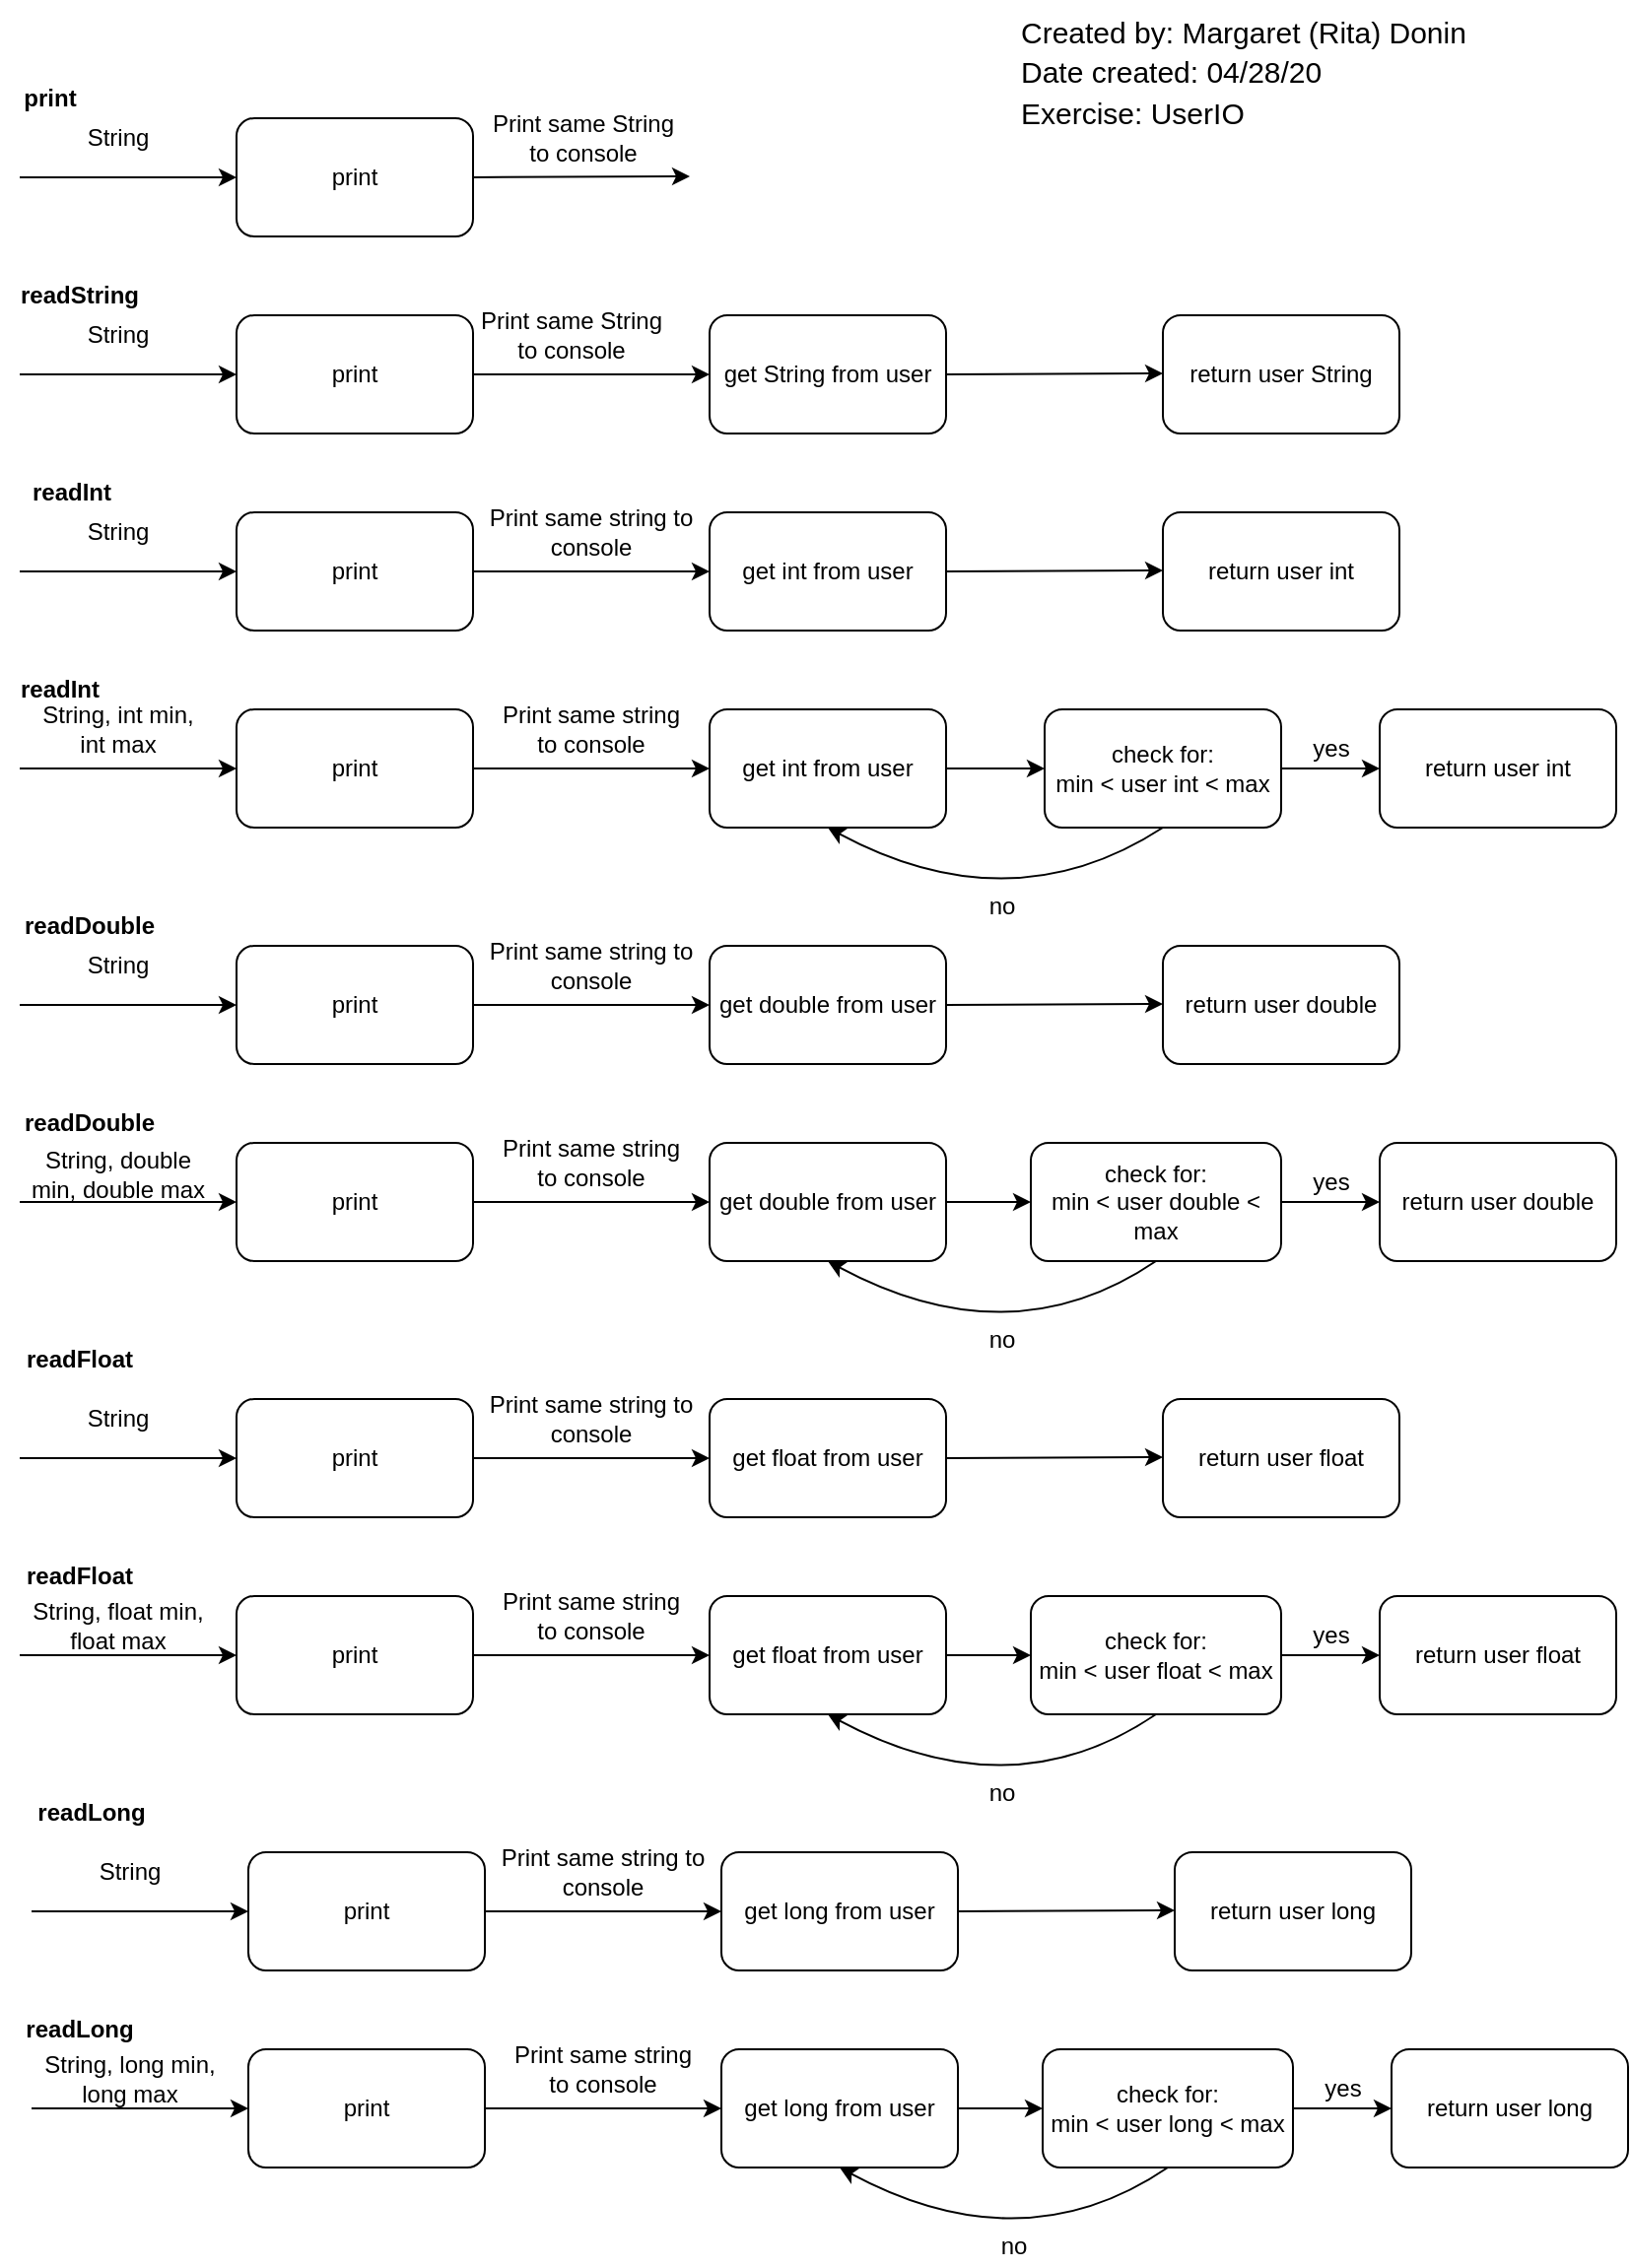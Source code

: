 <mxfile version="13.0.3" type="device"><diagram id="C5RBs43oDa-KdzZeNtuy" name="Page-1"><mxGraphModel dx="995" dy="578" grid="1" gridSize="10" guides="1" tooltips="1" connect="1" arrows="1" fold="1" page="1" pageScale="1" pageWidth="827" pageHeight="1169" math="0" shadow="0"><root><mxCell id="WIyWlLk6GJQsqaUBKTNV-0"/><mxCell id="WIyWlLk6GJQsqaUBKTNV-1" parent="WIyWlLk6GJQsqaUBKTNV-0"/><mxCell id="ZxTyebCDr-YKOzRQPGoe-95" value="print" style="rounded=1;whiteSpace=wrap;html=1;" vertex="1" parent="WIyWlLk6GJQsqaUBKTNV-1"><mxGeometry x="121" y="70" width="120" height="60" as="geometry"/></mxCell><mxCell id="ZxTyebCDr-YKOzRQPGoe-96" value="" style="endArrow=classic;html=1;entryX=0;entryY=0.5;entryDx=0;entryDy=0;" edge="1" parent="WIyWlLk6GJQsqaUBKTNV-1" target="ZxTyebCDr-YKOzRQPGoe-95"><mxGeometry width="50" height="50" relative="1" as="geometry"><mxPoint x="11" y="100" as="sourcePoint"/><mxPoint x="191" y="280" as="targetPoint"/></mxGeometry></mxCell><mxCell id="ZxTyebCDr-YKOzRQPGoe-97" value="" style="endArrow=classic;html=1;entryX=0;entryY=0.5;entryDx=0;entryDy=0;exitX=1;exitY=0.5;exitDx=0;exitDy=0;" edge="1" parent="WIyWlLk6GJQsqaUBKTNV-1" source="ZxTyebCDr-YKOzRQPGoe-95"><mxGeometry width="50" height="50" relative="1" as="geometry"><mxPoint x="241" y="99.5" as="sourcePoint"/><mxPoint x="351" y="99.5" as="targetPoint"/></mxGeometry></mxCell><mxCell id="ZxTyebCDr-YKOzRQPGoe-98" value="String" style="text;html=1;strokeColor=none;fillColor=none;align=center;verticalAlign=middle;whiteSpace=wrap;rounded=0;" vertex="1" parent="WIyWlLk6GJQsqaUBKTNV-1"><mxGeometry x="41" y="70" width="40" height="20" as="geometry"/></mxCell><mxCell id="ZxTyebCDr-YKOzRQPGoe-100" value="get String from user" style="rounded=1;whiteSpace=wrap;html=1;" vertex="1" parent="WIyWlLk6GJQsqaUBKTNV-1"><mxGeometry x="361" y="170" width="120" height="60" as="geometry"/></mxCell><mxCell id="ZxTyebCDr-YKOzRQPGoe-101" value="" style="endArrow=classic;html=1;" edge="1" parent="WIyWlLk6GJQsqaUBKTNV-1"><mxGeometry width="50" height="50" relative="1" as="geometry"><mxPoint x="11" y="200" as="sourcePoint"/><mxPoint x="121" y="200" as="targetPoint"/></mxGeometry></mxCell><mxCell id="ZxTyebCDr-YKOzRQPGoe-102" value="" style="endArrow=classic;html=1;entryX=0;entryY=0.5;entryDx=0;entryDy=0;exitX=1;exitY=0.5;exitDx=0;exitDy=0;" edge="1" parent="WIyWlLk6GJQsqaUBKTNV-1" source="ZxTyebCDr-YKOzRQPGoe-100"><mxGeometry width="50" height="50" relative="1" as="geometry"><mxPoint x="481" y="199.5" as="sourcePoint"/><mxPoint x="591" y="199.5" as="targetPoint"/></mxGeometry></mxCell><mxCell id="ZxTyebCDr-YKOzRQPGoe-103" value="String" style="text;html=1;strokeColor=none;fillColor=none;align=center;verticalAlign=middle;whiteSpace=wrap;rounded=0;" vertex="1" parent="WIyWlLk6GJQsqaUBKTNV-1"><mxGeometry x="41" y="170" width="40" height="20" as="geometry"/></mxCell><mxCell id="ZxTyebCDr-YKOzRQPGoe-104" value="&lt;font style=&quot;font-size: 15px&quot;&gt;&lt;font face=&quot;Helvetica&quot;&gt;Created by: Margaret (Rita) Donin&lt;br&gt;Date created: 04/28/20&lt;br&gt;Exercise: UserIO&lt;/font&gt;&lt;br&gt;&lt;/font&gt;" style="text;html=1;strokeColor=none;fillColor=none;align=left;verticalAlign=top;whiteSpace=wrap;rounded=0;dashed=1;fontFamily=Times New Roman;fontSize=17;labelBackgroundColor=none;" vertex="1" parent="WIyWlLk6GJQsqaUBKTNV-1"><mxGeometry x="517" y="10" width="280" height="80" as="geometry"/></mxCell><mxCell id="ZxTyebCDr-YKOzRQPGoe-106" value="print" style="text;html=1;align=center;verticalAlign=middle;resizable=0;points=[];autosize=1;fontStyle=1" vertex="1" parent="WIyWlLk6GJQsqaUBKTNV-1"><mxGeometry x="6" y="50" width="40" height="20" as="geometry"/></mxCell><mxCell id="ZxTyebCDr-YKOzRQPGoe-107" value="print" style="rounded=1;whiteSpace=wrap;html=1;" vertex="1" parent="WIyWlLk6GJQsqaUBKTNV-1"><mxGeometry x="121" y="170" width="120" height="60" as="geometry"/></mxCell><mxCell id="ZxTyebCDr-YKOzRQPGoe-108" value="" style="endArrow=classic;html=1;entryX=0;entryY=0.5;entryDx=0;entryDy=0;exitX=1;exitY=0.5;exitDx=0;exitDy=0;" edge="1" parent="WIyWlLk6GJQsqaUBKTNV-1" source="ZxTyebCDr-YKOzRQPGoe-107" target="ZxTyebCDr-YKOzRQPGoe-100"><mxGeometry width="50" height="50" relative="1" as="geometry"><mxPoint x="235" y="199.5" as="sourcePoint"/><mxPoint x="345" y="199.5" as="targetPoint"/></mxGeometry></mxCell><mxCell id="ZxTyebCDr-YKOzRQPGoe-109" value="Print same String to console" style="text;html=1;strokeColor=none;fillColor=none;align=center;verticalAlign=middle;whiteSpace=wrap;rounded=0;" vertex="1" parent="WIyWlLk6GJQsqaUBKTNV-1"><mxGeometry x="241" y="170" width="100" height="20" as="geometry"/></mxCell><mxCell id="ZxTyebCDr-YKOzRQPGoe-110" value="readString" style="text;html=1;align=center;verticalAlign=middle;resizable=0;points=[];autosize=1;fontStyle=1" vertex="1" parent="WIyWlLk6GJQsqaUBKTNV-1"><mxGeometry x="1" y="150" width="80" height="20" as="geometry"/></mxCell><mxCell id="ZxTyebCDr-YKOzRQPGoe-111" value="print" style="rounded=1;whiteSpace=wrap;html=1;" vertex="1" parent="WIyWlLk6GJQsqaUBKTNV-1"><mxGeometry x="121" y="270" width="120" height="60" as="geometry"/></mxCell><mxCell id="ZxTyebCDr-YKOzRQPGoe-112" value="" style="endArrow=classic;html=1;" edge="1" parent="WIyWlLk6GJQsqaUBKTNV-1"><mxGeometry width="50" height="50" relative="1" as="geometry"><mxPoint x="11" y="300" as="sourcePoint"/><mxPoint x="121" y="300" as="targetPoint"/></mxGeometry></mxCell><mxCell id="ZxTyebCDr-YKOzRQPGoe-113" value="" style="endArrow=classic;html=1;exitX=1;exitY=0.5;exitDx=0;exitDy=0;entryX=0;entryY=0.5;entryDx=0;entryDy=0;" edge="1" parent="WIyWlLk6GJQsqaUBKTNV-1" source="ZxTyebCDr-YKOzRQPGoe-111" target="ZxTyebCDr-YKOzRQPGoe-125"><mxGeometry width="50" height="50" relative="1" as="geometry"><mxPoint x="241" y="299.5" as="sourcePoint"/><mxPoint x="351" y="300" as="targetPoint"/></mxGeometry></mxCell><mxCell id="ZxTyebCDr-YKOzRQPGoe-114" value="String" style="text;html=1;strokeColor=none;fillColor=none;align=center;verticalAlign=middle;whiteSpace=wrap;rounded=0;" vertex="1" parent="WIyWlLk6GJQsqaUBKTNV-1"><mxGeometry x="41" y="270" width="40" height="20" as="geometry"/></mxCell><mxCell id="ZxTyebCDr-YKOzRQPGoe-115" value="Print same string to console" style="text;html=1;strokeColor=none;fillColor=none;align=center;verticalAlign=middle;whiteSpace=wrap;rounded=0;" vertex="1" parent="WIyWlLk6GJQsqaUBKTNV-1"><mxGeometry x="241" y="270" width="120" height="20" as="geometry"/></mxCell><mxCell id="ZxTyebCDr-YKOzRQPGoe-116" value="get int from user" style="rounded=1;whiteSpace=wrap;html=1;" vertex="1" parent="WIyWlLk6GJQsqaUBKTNV-1"><mxGeometry x="361" y="370" width="120" height="60" as="geometry"/></mxCell><mxCell id="ZxTyebCDr-YKOzRQPGoe-117" value="" style="endArrow=classic;html=1;" edge="1" parent="WIyWlLk6GJQsqaUBKTNV-1"><mxGeometry width="50" height="50" relative="1" as="geometry"><mxPoint x="11" y="400" as="sourcePoint"/><mxPoint x="121" y="400" as="targetPoint"/></mxGeometry></mxCell><mxCell id="ZxTyebCDr-YKOzRQPGoe-118" value="" style="endArrow=classic;html=1;exitX=1;exitY=0.5;exitDx=0;exitDy=0;" edge="1" parent="WIyWlLk6GJQsqaUBKTNV-1" source="ZxTyebCDr-YKOzRQPGoe-116"><mxGeometry width="50" height="50" relative="1" as="geometry"><mxPoint x="481" y="399.5" as="sourcePoint"/><mxPoint x="531" y="400" as="targetPoint"/></mxGeometry></mxCell><mxCell id="ZxTyebCDr-YKOzRQPGoe-119" value="String, int min, int max" style="text;html=1;strokeColor=none;fillColor=none;align=center;verticalAlign=middle;whiteSpace=wrap;rounded=0;" vertex="1" parent="WIyWlLk6GJQsqaUBKTNV-1"><mxGeometry x="16" y="370" width="90" height="20" as="geometry"/></mxCell><mxCell id="ZxTyebCDr-YKOzRQPGoe-120" value="print" style="rounded=1;whiteSpace=wrap;html=1;" vertex="1" parent="WIyWlLk6GJQsqaUBKTNV-1"><mxGeometry x="121" y="370" width="120" height="60" as="geometry"/></mxCell><mxCell id="ZxTyebCDr-YKOzRQPGoe-121" value="" style="endArrow=classic;html=1;entryX=0;entryY=0.5;entryDx=0;entryDy=0;exitX=1;exitY=0.5;exitDx=0;exitDy=0;" edge="1" parent="WIyWlLk6GJQsqaUBKTNV-1" source="ZxTyebCDr-YKOzRQPGoe-120" target="ZxTyebCDr-YKOzRQPGoe-116"><mxGeometry width="50" height="50" relative="1" as="geometry"><mxPoint x="235" y="399.5" as="sourcePoint"/><mxPoint x="345" y="399.5" as="targetPoint"/></mxGeometry></mxCell><mxCell id="ZxTyebCDr-YKOzRQPGoe-122" value="Print same string to console" style="text;html=1;strokeColor=none;fillColor=none;align=center;verticalAlign=middle;whiteSpace=wrap;rounded=0;" vertex="1" parent="WIyWlLk6GJQsqaUBKTNV-1"><mxGeometry x="251" y="370" width="100" height="20" as="geometry"/></mxCell><mxCell id="ZxTyebCDr-YKOzRQPGoe-123" value="readInt" style="text;html=1;align=center;verticalAlign=middle;resizable=0;points=[];autosize=1;fontStyle=1" vertex="1" parent="WIyWlLk6GJQsqaUBKTNV-1"><mxGeometry x="1" y="350" width="60" height="20" as="geometry"/></mxCell><mxCell id="ZxTyebCDr-YKOzRQPGoe-124" value="readInt" style="text;html=1;align=center;verticalAlign=middle;resizable=0;points=[];autosize=1;fontStyle=1" vertex="1" parent="WIyWlLk6GJQsqaUBKTNV-1"><mxGeometry x="7" y="250" width="60" height="20" as="geometry"/></mxCell><mxCell id="ZxTyebCDr-YKOzRQPGoe-125" value="get int from user" style="rounded=1;whiteSpace=wrap;html=1;" vertex="1" parent="WIyWlLk6GJQsqaUBKTNV-1"><mxGeometry x="361" y="270" width="120" height="60" as="geometry"/></mxCell><mxCell id="ZxTyebCDr-YKOzRQPGoe-126" value="" style="endArrow=classic;html=1;entryX=0;entryY=0.5;entryDx=0;entryDy=0;exitX=1;exitY=0.5;exitDx=0;exitDy=0;" edge="1" parent="WIyWlLk6GJQsqaUBKTNV-1" source="ZxTyebCDr-YKOzRQPGoe-125"><mxGeometry width="50" height="50" relative="1" as="geometry"><mxPoint x="481" y="299.5" as="sourcePoint"/><mxPoint x="591" y="299.5" as="targetPoint"/></mxGeometry></mxCell><mxCell id="ZxTyebCDr-YKOzRQPGoe-127" value="check for:&lt;br&gt;min &amp;lt; user int &amp;lt; max" style="rounded=1;whiteSpace=wrap;html=1;" vertex="1" parent="WIyWlLk6GJQsqaUBKTNV-1"><mxGeometry x="531" y="370" width="120" height="60" as="geometry"/></mxCell><mxCell id="ZxTyebCDr-YKOzRQPGoe-128" value="" style="endArrow=classic;html=1;exitX=1;exitY=0.5;exitDx=0;exitDy=0;" edge="1" parent="WIyWlLk6GJQsqaUBKTNV-1" source="ZxTyebCDr-YKOzRQPGoe-127"><mxGeometry width="50" height="50" relative="1" as="geometry"><mxPoint x="651" y="399.5" as="sourcePoint"/><mxPoint x="701" y="400" as="targetPoint"/></mxGeometry></mxCell><mxCell id="ZxTyebCDr-YKOzRQPGoe-129" value="yes" style="text;html=1;align=center;verticalAlign=middle;resizable=0;points=[];autosize=1;" vertex="1" parent="WIyWlLk6GJQsqaUBKTNV-1"><mxGeometry x="661" y="380" width="30" height="20" as="geometry"/></mxCell><mxCell id="ZxTyebCDr-YKOzRQPGoe-130" value="return user int" style="rounded=1;whiteSpace=wrap;html=1;" vertex="1" parent="WIyWlLk6GJQsqaUBKTNV-1"><mxGeometry x="701" y="370" width="120" height="60" as="geometry"/></mxCell><mxCell id="ZxTyebCDr-YKOzRQPGoe-131" value="return user int" style="rounded=1;whiteSpace=wrap;html=1;" vertex="1" parent="WIyWlLk6GJQsqaUBKTNV-1"><mxGeometry x="591" y="270" width="120" height="60" as="geometry"/></mxCell><mxCell id="ZxTyebCDr-YKOzRQPGoe-132" value="return user String" style="rounded=1;whiteSpace=wrap;html=1;" vertex="1" parent="WIyWlLk6GJQsqaUBKTNV-1"><mxGeometry x="591" y="170" width="120" height="60" as="geometry"/></mxCell><mxCell id="ZxTyebCDr-YKOzRQPGoe-133" value="" style="curved=1;endArrow=classic;html=1;entryX=0.5;entryY=1;entryDx=0;entryDy=0;exitX=0.5;exitY=1;exitDx=0;exitDy=0;" edge="1" parent="WIyWlLk6GJQsqaUBKTNV-1" source="ZxTyebCDr-YKOzRQPGoe-127" target="ZxTyebCDr-YKOzRQPGoe-116"><mxGeometry width="50" height="50" relative="1" as="geometry"><mxPoint x="584" y="440" as="sourcePoint"/><mxPoint x="384" y="590" as="targetPoint"/><Array as="points"><mxPoint x="514" y="480"/></Array></mxGeometry></mxCell><mxCell id="ZxTyebCDr-YKOzRQPGoe-134" value="no" style="text;html=1;align=center;verticalAlign=middle;resizable=0;points=[];autosize=1;" vertex="1" parent="WIyWlLk6GJQsqaUBKTNV-1"><mxGeometry x="494" y="460" width="30" height="20" as="geometry"/></mxCell><mxCell id="ZxTyebCDr-YKOzRQPGoe-135" value="print" style="rounded=1;whiteSpace=wrap;html=1;" vertex="1" parent="WIyWlLk6GJQsqaUBKTNV-1"><mxGeometry x="121" y="490" width="120" height="60" as="geometry"/></mxCell><mxCell id="ZxTyebCDr-YKOzRQPGoe-136" value="" style="endArrow=classic;html=1;" edge="1" parent="WIyWlLk6GJQsqaUBKTNV-1"><mxGeometry width="50" height="50" relative="1" as="geometry"><mxPoint x="11" y="520" as="sourcePoint"/><mxPoint x="121" y="520" as="targetPoint"/></mxGeometry></mxCell><mxCell id="ZxTyebCDr-YKOzRQPGoe-137" value="" style="endArrow=classic;html=1;exitX=1;exitY=0.5;exitDx=0;exitDy=0;entryX=0;entryY=0.5;entryDx=0;entryDy=0;" edge="1" parent="WIyWlLk6GJQsqaUBKTNV-1" source="ZxTyebCDr-YKOzRQPGoe-135" target="ZxTyebCDr-YKOzRQPGoe-149"><mxGeometry width="50" height="50" relative="1" as="geometry"><mxPoint x="241" y="519.5" as="sourcePoint"/><mxPoint x="351" y="520" as="targetPoint"/></mxGeometry></mxCell><mxCell id="ZxTyebCDr-YKOzRQPGoe-138" value="String" style="text;html=1;strokeColor=none;fillColor=none;align=center;verticalAlign=middle;whiteSpace=wrap;rounded=0;" vertex="1" parent="WIyWlLk6GJQsqaUBKTNV-1"><mxGeometry x="41" y="490" width="40" height="20" as="geometry"/></mxCell><mxCell id="ZxTyebCDr-YKOzRQPGoe-139" value="Print same string to console" style="text;html=1;strokeColor=none;fillColor=none;align=center;verticalAlign=middle;whiteSpace=wrap;rounded=0;" vertex="1" parent="WIyWlLk6GJQsqaUBKTNV-1"><mxGeometry x="241" y="490" width="120" height="20" as="geometry"/></mxCell><mxCell id="ZxTyebCDr-YKOzRQPGoe-140" value="get double from user" style="rounded=1;whiteSpace=wrap;html=1;" vertex="1" parent="WIyWlLk6GJQsqaUBKTNV-1"><mxGeometry x="361" y="590" width="120" height="60" as="geometry"/></mxCell><mxCell id="ZxTyebCDr-YKOzRQPGoe-141" value="" style="endArrow=classic;html=1;" edge="1" parent="WIyWlLk6GJQsqaUBKTNV-1"><mxGeometry width="50" height="50" relative="1" as="geometry"><mxPoint x="11" y="620" as="sourcePoint"/><mxPoint x="121" y="620" as="targetPoint"/></mxGeometry></mxCell><mxCell id="ZxTyebCDr-YKOzRQPGoe-142" value="" style="endArrow=classic;html=1;exitX=1;exitY=0.5;exitDx=0;exitDy=0;entryX=0;entryY=0.5;entryDx=0;entryDy=0;" edge="1" parent="WIyWlLk6GJQsqaUBKTNV-1" source="ZxTyebCDr-YKOzRQPGoe-140" target="ZxTyebCDr-YKOzRQPGoe-151"><mxGeometry width="50" height="50" relative="1" as="geometry"><mxPoint x="481" y="619.5" as="sourcePoint"/><mxPoint x="531" y="620" as="targetPoint"/></mxGeometry></mxCell><mxCell id="ZxTyebCDr-YKOzRQPGoe-143" value="String, double min, double max" style="text;html=1;strokeColor=none;fillColor=none;align=center;verticalAlign=middle;whiteSpace=wrap;rounded=0;" vertex="1" parent="WIyWlLk6GJQsqaUBKTNV-1"><mxGeometry x="12" y="596" width="98" height="20" as="geometry"/></mxCell><mxCell id="ZxTyebCDr-YKOzRQPGoe-144" value="print" style="rounded=1;whiteSpace=wrap;html=1;" vertex="1" parent="WIyWlLk6GJQsqaUBKTNV-1"><mxGeometry x="121" y="590" width="120" height="60" as="geometry"/></mxCell><mxCell id="ZxTyebCDr-YKOzRQPGoe-145" value="" style="endArrow=classic;html=1;entryX=0;entryY=0.5;entryDx=0;entryDy=0;exitX=1;exitY=0.5;exitDx=0;exitDy=0;" edge="1" parent="WIyWlLk6GJQsqaUBKTNV-1" source="ZxTyebCDr-YKOzRQPGoe-144" target="ZxTyebCDr-YKOzRQPGoe-140"><mxGeometry width="50" height="50" relative="1" as="geometry"><mxPoint x="235" y="619.5" as="sourcePoint"/><mxPoint x="345" y="619.5" as="targetPoint"/></mxGeometry></mxCell><mxCell id="ZxTyebCDr-YKOzRQPGoe-146" value="Print same string to console" style="text;html=1;strokeColor=none;fillColor=none;align=center;verticalAlign=middle;whiteSpace=wrap;rounded=0;" vertex="1" parent="WIyWlLk6GJQsqaUBKTNV-1"><mxGeometry x="251" y="590" width="100" height="20" as="geometry"/></mxCell><mxCell id="ZxTyebCDr-YKOzRQPGoe-147" value="readDouble" style="text;html=1;align=center;verticalAlign=middle;resizable=0;points=[];autosize=1;fontStyle=1" vertex="1" parent="WIyWlLk6GJQsqaUBKTNV-1"><mxGeometry x="6" y="570" width="80" height="20" as="geometry"/></mxCell><mxCell id="ZxTyebCDr-YKOzRQPGoe-148" value="readDouble" style="text;html=1;align=center;verticalAlign=middle;resizable=0;points=[];autosize=1;fontStyle=1" vertex="1" parent="WIyWlLk6GJQsqaUBKTNV-1"><mxGeometry x="6" y="470" width="80" height="20" as="geometry"/></mxCell><mxCell id="ZxTyebCDr-YKOzRQPGoe-149" value="get double from user" style="rounded=1;whiteSpace=wrap;html=1;" vertex="1" parent="WIyWlLk6GJQsqaUBKTNV-1"><mxGeometry x="361" y="490" width="120" height="60" as="geometry"/></mxCell><mxCell id="ZxTyebCDr-YKOzRQPGoe-150" value="" style="endArrow=classic;html=1;entryX=0;entryY=0.5;entryDx=0;entryDy=0;exitX=1;exitY=0.5;exitDx=0;exitDy=0;" edge="1" parent="WIyWlLk6GJQsqaUBKTNV-1" source="ZxTyebCDr-YKOzRQPGoe-149"><mxGeometry width="50" height="50" relative="1" as="geometry"><mxPoint x="481" y="519.5" as="sourcePoint"/><mxPoint x="591" y="519.5" as="targetPoint"/></mxGeometry></mxCell><mxCell id="ZxTyebCDr-YKOzRQPGoe-151" value="check for:&lt;br&gt;min &amp;lt; user double &amp;lt; max" style="rounded=1;whiteSpace=wrap;html=1;" vertex="1" parent="WIyWlLk6GJQsqaUBKTNV-1"><mxGeometry x="524" y="590" width="127" height="60" as="geometry"/></mxCell><mxCell id="ZxTyebCDr-YKOzRQPGoe-152" value="" style="endArrow=classic;html=1;exitX=1;exitY=0.5;exitDx=0;exitDy=0;" edge="1" parent="WIyWlLk6GJQsqaUBKTNV-1" source="ZxTyebCDr-YKOzRQPGoe-151"><mxGeometry width="50" height="50" relative="1" as="geometry"><mxPoint x="651" y="619.5" as="sourcePoint"/><mxPoint x="701" y="620" as="targetPoint"/></mxGeometry></mxCell><mxCell id="ZxTyebCDr-YKOzRQPGoe-153" value="yes" style="text;html=1;align=center;verticalAlign=middle;resizable=0;points=[];autosize=1;" vertex="1" parent="WIyWlLk6GJQsqaUBKTNV-1"><mxGeometry x="661" y="600" width="30" height="20" as="geometry"/></mxCell><mxCell id="ZxTyebCDr-YKOzRQPGoe-154" value="return user double" style="rounded=1;whiteSpace=wrap;html=1;" vertex="1" parent="WIyWlLk6GJQsqaUBKTNV-1"><mxGeometry x="701" y="590" width="120" height="60" as="geometry"/></mxCell><mxCell id="ZxTyebCDr-YKOzRQPGoe-155" value="return user double" style="rounded=1;whiteSpace=wrap;html=1;" vertex="1" parent="WIyWlLk6GJQsqaUBKTNV-1"><mxGeometry x="591" y="490" width="120" height="60" as="geometry"/></mxCell><mxCell id="ZxTyebCDr-YKOzRQPGoe-156" value="" style="curved=1;endArrow=classic;html=1;entryX=0.5;entryY=1;entryDx=0;entryDy=0;exitX=0.5;exitY=1;exitDx=0;exitDy=0;" edge="1" parent="WIyWlLk6GJQsqaUBKTNV-1" source="ZxTyebCDr-YKOzRQPGoe-151" target="ZxTyebCDr-YKOzRQPGoe-140"><mxGeometry width="50" height="50" relative="1" as="geometry"><mxPoint x="584" y="660" as="sourcePoint"/><mxPoint x="384" y="810" as="targetPoint"/><Array as="points"><mxPoint x="514" y="700"/></Array></mxGeometry></mxCell><mxCell id="ZxTyebCDr-YKOzRQPGoe-157" value="no" style="text;html=1;align=center;verticalAlign=middle;resizable=0;points=[];autosize=1;" vertex="1" parent="WIyWlLk6GJQsqaUBKTNV-1"><mxGeometry x="494" y="680" width="30" height="20" as="geometry"/></mxCell><mxCell id="ZxTyebCDr-YKOzRQPGoe-221" value="print" style="rounded=1;whiteSpace=wrap;html=1;" vertex="1" parent="WIyWlLk6GJQsqaUBKTNV-1"><mxGeometry x="121" y="720" width="120" height="60" as="geometry"/></mxCell><mxCell id="ZxTyebCDr-YKOzRQPGoe-222" value="" style="endArrow=classic;html=1;" edge="1" parent="WIyWlLk6GJQsqaUBKTNV-1"><mxGeometry width="50" height="50" relative="1" as="geometry"><mxPoint x="11" y="750" as="sourcePoint"/><mxPoint x="121" y="750" as="targetPoint"/></mxGeometry></mxCell><mxCell id="ZxTyebCDr-YKOzRQPGoe-223" value="" style="endArrow=classic;html=1;exitX=1;exitY=0.5;exitDx=0;exitDy=0;entryX=0;entryY=0.5;entryDx=0;entryDy=0;" edge="1" parent="WIyWlLk6GJQsqaUBKTNV-1" source="ZxTyebCDr-YKOzRQPGoe-221" target="ZxTyebCDr-YKOzRQPGoe-235"><mxGeometry width="50" height="50" relative="1" as="geometry"><mxPoint x="241" y="749.5" as="sourcePoint"/><mxPoint x="351" y="750" as="targetPoint"/></mxGeometry></mxCell><mxCell id="ZxTyebCDr-YKOzRQPGoe-224" value="String" style="text;html=1;strokeColor=none;fillColor=none;align=center;verticalAlign=middle;whiteSpace=wrap;rounded=0;" vertex="1" parent="WIyWlLk6GJQsqaUBKTNV-1"><mxGeometry x="41" y="720" width="40" height="20" as="geometry"/></mxCell><mxCell id="ZxTyebCDr-YKOzRQPGoe-225" value="Print same string to console" style="text;html=1;strokeColor=none;fillColor=none;align=center;verticalAlign=middle;whiteSpace=wrap;rounded=0;" vertex="1" parent="WIyWlLk6GJQsqaUBKTNV-1"><mxGeometry x="241" y="720" width="120" height="20" as="geometry"/></mxCell><mxCell id="ZxTyebCDr-YKOzRQPGoe-226" value="get float from user" style="rounded=1;whiteSpace=wrap;html=1;" vertex="1" parent="WIyWlLk6GJQsqaUBKTNV-1"><mxGeometry x="361" y="820" width="120" height="60" as="geometry"/></mxCell><mxCell id="ZxTyebCDr-YKOzRQPGoe-227" value="" style="endArrow=classic;html=1;" edge="1" parent="WIyWlLk6GJQsqaUBKTNV-1"><mxGeometry width="50" height="50" relative="1" as="geometry"><mxPoint x="11" y="850" as="sourcePoint"/><mxPoint x="121" y="850" as="targetPoint"/></mxGeometry></mxCell><mxCell id="ZxTyebCDr-YKOzRQPGoe-228" value="" style="endArrow=classic;html=1;exitX=1;exitY=0.5;exitDx=0;exitDy=0;entryX=0;entryY=0.5;entryDx=0;entryDy=0;" edge="1" parent="WIyWlLk6GJQsqaUBKTNV-1" source="ZxTyebCDr-YKOzRQPGoe-226" target="ZxTyebCDr-YKOzRQPGoe-237"><mxGeometry width="50" height="50" relative="1" as="geometry"><mxPoint x="481" y="849.5" as="sourcePoint"/><mxPoint x="531" y="850" as="targetPoint"/></mxGeometry></mxCell><mxCell id="ZxTyebCDr-YKOzRQPGoe-229" value="String, float min, float max" style="text;html=1;strokeColor=none;fillColor=none;align=center;verticalAlign=middle;whiteSpace=wrap;rounded=0;" vertex="1" parent="WIyWlLk6GJQsqaUBKTNV-1"><mxGeometry x="16" y="825" width="90" height="20" as="geometry"/></mxCell><mxCell id="ZxTyebCDr-YKOzRQPGoe-230" value="print" style="rounded=1;whiteSpace=wrap;html=1;" vertex="1" parent="WIyWlLk6GJQsqaUBKTNV-1"><mxGeometry x="121" y="820" width="120" height="60" as="geometry"/></mxCell><mxCell id="ZxTyebCDr-YKOzRQPGoe-231" value="" style="endArrow=classic;html=1;entryX=0;entryY=0.5;entryDx=0;entryDy=0;exitX=1;exitY=0.5;exitDx=0;exitDy=0;" edge="1" parent="WIyWlLk6GJQsqaUBKTNV-1" source="ZxTyebCDr-YKOzRQPGoe-230" target="ZxTyebCDr-YKOzRQPGoe-226"><mxGeometry width="50" height="50" relative="1" as="geometry"><mxPoint x="235" y="849.5" as="sourcePoint"/><mxPoint x="345" y="849.5" as="targetPoint"/></mxGeometry></mxCell><mxCell id="ZxTyebCDr-YKOzRQPGoe-232" value="Print same string to console" style="text;html=1;strokeColor=none;fillColor=none;align=center;verticalAlign=middle;whiteSpace=wrap;rounded=0;" vertex="1" parent="WIyWlLk6GJQsqaUBKTNV-1"><mxGeometry x="251" y="820" width="100" height="20" as="geometry"/></mxCell><mxCell id="ZxTyebCDr-YKOzRQPGoe-233" value="readFloat" style="text;html=1;align=center;verticalAlign=middle;resizable=0;points=[];autosize=1;fontStyle=1" vertex="1" parent="WIyWlLk6GJQsqaUBKTNV-1"><mxGeometry x="6" y="800" width="70" height="20" as="geometry"/></mxCell><mxCell id="ZxTyebCDr-YKOzRQPGoe-234" value="readFloat" style="text;html=1;align=center;verticalAlign=middle;resizable=0;points=[];autosize=1;fontStyle=1" vertex="1" parent="WIyWlLk6GJQsqaUBKTNV-1"><mxGeometry x="6" y="690" width="70" height="20" as="geometry"/></mxCell><mxCell id="ZxTyebCDr-YKOzRQPGoe-235" value="get float from user" style="rounded=1;whiteSpace=wrap;html=1;" vertex="1" parent="WIyWlLk6GJQsqaUBKTNV-1"><mxGeometry x="361" y="720" width="120" height="60" as="geometry"/></mxCell><mxCell id="ZxTyebCDr-YKOzRQPGoe-236" value="" style="endArrow=classic;html=1;entryX=0;entryY=0.5;entryDx=0;entryDy=0;exitX=1;exitY=0.5;exitDx=0;exitDy=0;" edge="1" parent="WIyWlLk6GJQsqaUBKTNV-1" source="ZxTyebCDr-YKOzRQPGoe-235"><mxGeometry width="50" height="50" relative="1" as="geometry"><mxPoint x="481" y="749.5" as="sourcePoint"/><mxPoint x="591" y="749.5" as="targetPoint"/></mxGeometry></mxCell><mxCell id="ZxTyebCDr-YKOzRQPGoe-237" value="check for:&lt;br&gt;min &amp;lt; user float &amp;lt; max" style="rounded=1;whiteSpace=wrap;html=1;" vertex="1" parent="WIyWlLk6GJQsqaUBKTNV-1"><mxGeometry x="524" y="820" width="127" height="60" as="geometry"/></mxCell><mxCell id="ZxTyebCDr-YKOzRQPGoe-238" value="" style="endArrow=classic;html=1;exitX=1;exitY=0.5;exitDx=0;exitDy=0;" edge="1" parent="WIyWlLk6GJQsqaUBKTNV-1" source="ZxTyebCDr-YKOzRQPGoe-237"><mxGeometry width="50" height="50" relative="1" as="geometry"><mxPoint x="651" y="849.5" as="sourcePoint"/><mxPoint x="701" y="850" as="targetPoint"/></mxGeometry></mxCell><mxCell id="ZxTyebCDr-YKOzRQPGoe-239" value="yes" style="text;html=1;align=center;verticalAlign=middle;resizable=0;points=[];autosize=1;" vertex="1" parent="WIyWlLk6GJQsqaUBKTNV-1"><mxGeometry x="661" y="830" width="30" height="20" as="geometry"/></mxCell><mxCell id="ZxTyebCDr-YKOzRQPGoe-240" value="return user float" style="rounded=1;whiteSpace=wrap;html=1;" vertex="1" parent="WIyWlLk6GJQsqaUBKTNV-1"><mxGeometry x="701" y="820" width="120" height="60" as="geometry"/></mxCell><mxCell id="ZxTyebCDr-YKOzRQPGoe-241" value="return user float" style="rounded=1;whiteSpace=wrap;html=1;" vertex="1" parent="WIyWlLk6GJQsqaUBKTNV-1"><mxGeometry x="591" y="720" width="120" height="60" as="geometry"/></mxCell><mxCell id="ZxTyebCDr-YKOzRQPGoe-242" value="" style="curved=1;endArrow=classic;html=1;entryX=0.5;entryY=1;entryDx=0;entryDy=0;exitX=0.5;exitY=1;exitDx=0;exitDy=0;" edge="1" parent="WIyWlLk6GJQsqaUBKTNV-1" source="ZxTyebCDr-YKOzRQPGoe-237" target="ZxTyebCDr-YKOzRQPGoe-226"><mxGeometry width="50" height="50" relative="1" as="geometry"><mxPoint x="584" y="890" as="sourcePoint"/><mxPoint x="384" y="1040" as="targetPoint"/><Array as="points"><mxPoint x="514" y="930"/></Array></mxGeometry></mxCell><mxCell id="ZxTyebCDr-YKOzRQPGoe-243" value="no" style="text;html=1;align=center;verticalAlign=middle;resizable=0;points=[];autosize=1;" vertex="1" parent="WIyWlLk6GJQsqaUBKTNV-1"><mxGeometry x="494" y="910" width="30" height="20" as="geometry"/></mxCell><mxCell id="ZxTyebCDr-YKOzRQPGoe-249" value="print" style="rounded=1;whiteSpace=wrap;html=1;" vertex="1" parent="WIyWlLk6GJQsqaUBKTNV-1"><mxGeometry x="127" y="950" width="120" height="60" as="geometry"/></mxCell><mxCell id="ZxTyebCDr-YKOzRQPGoe-250" value="" style="endArrow=classic;html=1;" edge="1" parent="WIyWlLk6GJQsqaUBKTNV-1"><mxGeometry width="50" height="50" relative="1" as="geometry"><mxPoint x="17" y="980" as="sourcePoint"/><mxPoint x="127" y="980" as="targetPoint"/></mxGeometry></mxCell><mxCell id="ZxTyebCDr-YKOzRQPGoe-251" value="" style="endArrow=classic;html=1;exitX=1;exitY=0.5;exitDx=0;exitDy=0;entryX=0;entryY=0.5;entryDx=0;entryDy=0;" edge="1" parent="WIyWlLk6GJQsqaUBKTNV-1" source="ZxTyebCDr-YKOzRQPGoe-249" target="ZxTyebCDr-YKOzRQPGoe-263"><mxGeometry width="50" height="50" relative="1" as="geometry"><mxPoint x="247" y="979.5" as="sourcePoint"/><mxPoint x="357" y="980" as="targetPoint"/></mxGeometry></mxCell><mxCell id="ZxTyebCDr-YKOzRQPGoe-252" value="String" style="text;html=1;strokeColor=none;fillColor=none;align=center;verticalAlign=middle;whiteSpace=wrap;rounded=0;" vertex="1" parent="WIyWlLk6GJQsqaUBKTNV-1"><mxGeometry x="47" y="950" width="40" height="20" as="geometry"/></mxCell><mxCell id="ZxTyebCDr-YKOzRQPGoe-253" value="Print same string to console" style="text;html=1;strokeColor=none;fillColor=none;align=center;verticalAlign=middle;whiteSpace=wrap;rounded=0;" vertex="1" parent="WIyWlLk6GJQsqaUBKTNV-1"><mxGeometry x="247" y="950" width="120" height="20" as="geometry"/></mxCell><mxCell id="ZxTyebCDr-YKOzRQPGoe-254" value="get long from user" style="rounded=1;whiteSpace=wrap;html=1;" vertex="1" parent="WIyWlLk6GJQsqaUBKTNV-1"><mxGeometry x="367" y="1050" width="120" height="60" as="geometry"/></mxCell><mxCell id="ZxTyebCDr-YKOzRQPGoe-255" value="" style="endArrow=classic;html=1;" edge="1" parent="WIyWlLk6GJQsqaUBKTNV-1"><mxGeometry width="50" height="50" relative="1" as="geometry"><mxPoint x="17" y="1080" as="sourcePoint"/><mxPoint x="127" y="1080" as="targetPoint"/></mxGeometry></mxCell><mxCell id="ZxTyebCDr-YKOzRQPGoe-256" value="" style="endArrow=classic;html=1;exitX=1;exitY=0.5;exitDx=0;exitDy=0;entryX=0;entryY=0.5;entryDx=0;entryDy=0;" edge="1" parent="WIyWlLk6GJQsqaUBKTNV-1" source="ZxTyebCDr-YKOzRQPGoe-254" target="ZxTyebCDr-YKOzRQPGoe-265"><mxGeometry width="50" height="50" relative="1" as="geometry"><mxPoint x="487" y="1079.5" as="sourcePoint"/><mxPoint x="537" y="1080" as="targetPoint"/></mxGeometry></mxCell><mxCell id="ZxTyebCDr-YKOzRQPGoe-257" value="String, long min, long max" style="text;html=1;strokeColor=none;fillColor=none;align=center;verticalAlign=middle;whiteSpace=wrap;rounded=0;" vertex="1" parent="WIyWlLk6GJQsqaUBKTNV-1"><mxGeometry x="22" y="1055" width="90" height="20" as="geometry"/></mxCell><mxCell id="ZxTyebCDr-YKOzRQPGoe-258" value="print" style="rounded=1;whiteSpace=wrap;html=1;" vertex="1" parent="WIyWlLk6GJQsqaUBKTNV-1"><mxGeometry x="127" y="1050" width="120" height="60" as="geometry"/></mxCell><mxCell id="ZxTyebCDr-YKOzRQPGoe-259" value="" style="endArrow=classic;html=1;entryX=0;entryY=0.5;entryDx=0;entryDy=0;exitX=1;exitY=0.5;exitDx=0;exitDy=0;" edge="1" parent="WIyWlLk6GJQsqaUBKTNV-1" source="ZxTyebCDr-YKOzRQPGoe-258" target="ZxTyebCDr-YKOzRQPGoe-254"><mxGeometry width="50" height="50" relative="1" as="geometry"><mxPoint x="241" y="1079.5" as="sourcePoint"/><mxPoint x="351" y="1079.5" as="targetPoint"/></mxGeometry></mxCell><mxCell id="ZxTyebCDr-YKOzRQPGoe-260" value="Print same string to console" style="text;html=1;strokeColor=none;fillColor=none;align=center;verticalAlign=middle;whiteSpace=wrap;rounded=0;" vertex="1" parent="WIyWlLk6GJQsqaUBKTNV-1"><mxGeometry x="257" y="1050" width="100" height="20" as="geometry"/></mxCell><mxCell id="ZxTyebCDr-YKOzRQPGoe-261" value="readLong" style="text;html=1;align=center;verticalAlign=middle;resizable=0;points=[];autosize=1;fontStyle=1" vertex="1" parent="WIyWlLk6GJQsqaUBKTNV-1"><mxGeometry x="6" y="1030" width="70" height="20" as="geometry"/></mxCell><mxCell id="ZxTyebCDr-YKOzRQPGoe-262" value="readLong" style="text;html=1;align=center;verticalAlign=middle;resizable=0;points=[];autosize=1;fontStyle=1" vertex="1" parent="WIyWlLk6GJQsqaUBKTNV-1"><mxGeometry x="12" y="920" width="70" height="20" as="geometry"/></mxCell><mxCell id="ZxTyebCDr-YKOzRQPGoe-263" value="get long from user" style="rounded=1;whiteSpace=wrap;html=1;" vertex="1" parent="WIyWlLk6GJQsqaUBKTNV-1"><mxGeometry x="367" y="950" width="120" height="60" as="geometry"/></mxCell><mxCell id="ZxTyebCDr-YKOzRQPGoe-264" value="" style="endArrow=classic;html=1;entryX=0;entryY=0.5;entryDx=0;entryDy=0;exitX=1;exitY=0.5;exitDx=0;exitDy=0;" edge="1" parent="WIyWlLk6GJQsqaUBKTNV-1" source="ZxTyebCDr-YKOzRQPGoe-263"><mxGeometry width="50" height="50" relative="1" as="geometry"><mxPoint x="487" y="979.5" as="sourcePoint"/><mxPoint x="597" y="979.5" as="targetPoint"/></mxGeometry></mxCell><mxCell id="ZxTyebCDr-YKOzRQPGoe-265" value="check for:&lt;br&gt;min &amp;lt; user long &amp;lt; max" style="rounded=1;whiteSpace=wrap;html=1;" vertex="1" parent="WIyWlLk6GJQsqaUBKTNV-1"><mxGeometry x="530" y="1050" width="127" height="60" as="geometry"/></mxCell><mxCell id="ZxTyebCDr-YKOzRQPGoe-266" value="" style="endArrow=classic;html=1;exitX=1;exitY=0.5;exitDx=0;exitDy=0;" edge="1" parent="WIyWlLk6GJQsqaUBKTNV-1" source="ZxTyebCDr-YKOzRQPGoe-265"><mxGeometry width="50" height="50" relative="1" as="geometry"><mxPoint x="657" y="1079.5" as="sourcePoint"/><mxPoint x="707" y="1080" as="targetPoint"/></mxGeometry></mxCell><mxCell id="ZxTyebCDr-YKOzRQPGoe-267" value="yes" style="text;html=1;align=center;verticalAlign=middle;resizable=0;points=[];autosize=1;" vertex="1" parent="WIyWlLk6GJQsqaUBKTNV-1"><mxGeometry x="667" y="1060" width="30" height="20" as="geometry"/></mxCell><mxCell id="ZxTyebCDr-YKOzRQPGoe-268" value="return user long" style="rounded=1;whiteSpace=wrap;html=1;" vertex="1" parent="WIyWlLk6GJQsqaUBKTNV-1"><mxGeometry x="707" y="1050" width="120" height="60" as="geometry"/></mxCell><mxCell id="ZxTyebCDr-YKOzRQPGoe-269" value="return user long" style="rounded=1;whiteSpace=wrap;html=1;" vertex="1" parent="WIyWlLk6GJQsqaUBKTNV-1"><mxGeometry x="597" y="950" width="120" height="60" as="geometry"/></mxCell><mxCell id="ZxTyebCDr-YKOzRQPGoe-270" value="" style="curved=1;endArrow=classic;html=1;entryX=0.5;entryY=1;entryDx=0;entryDy=0;exitX=0.5;exitY=1;exitDx=0;exitDy=0;" edge="1" parent="WIyWlLk6GJQsqaUBKTNV-1" source="ZxTyebCDr-YKOzRQPGoe-265" target="ZxTyebCDr-YKOzRQPGoe-254"><mxGeometry width="50" height="50" relative="1" as="geometry"><mxPoint x="590" y="1120" as="sourcePoint"/><mxPoint x="390" y="1270" as="targetPoint"/><Array as="points"><mxPoint x="520" y="1160"/></Array></mxGeometry></mxCell><mxCell id="ZxTyebCDr-YKOzRQPGoe-271" value="no" style="text;html=1;align=center;verticalAlign=middle;resizable=0;points=[];autosize=1;" vertex="1" parent="WIyWlLk6GJQsqaUBKTNV-1"><mxGeometry x="500" y="1140" width="30" height="20" as="geometry"/></mxCell><mxCell id="ZxTyebCDr-YKOzRQPGoe-276" value="Print same String to console" style="text;html=1;strokeColor=none;fillColor=none;align=center;verticalAlign=middle;whiteSpace=wrap;rounded=0;" vertex="1" parent="WIyWlLk6GJQsqaUBKTNV-1"><mxGeometry x="247" y="70" width="100" height="20" as="geometry"/></mxCell></root></mxGraphModel></diagram></mxfile>